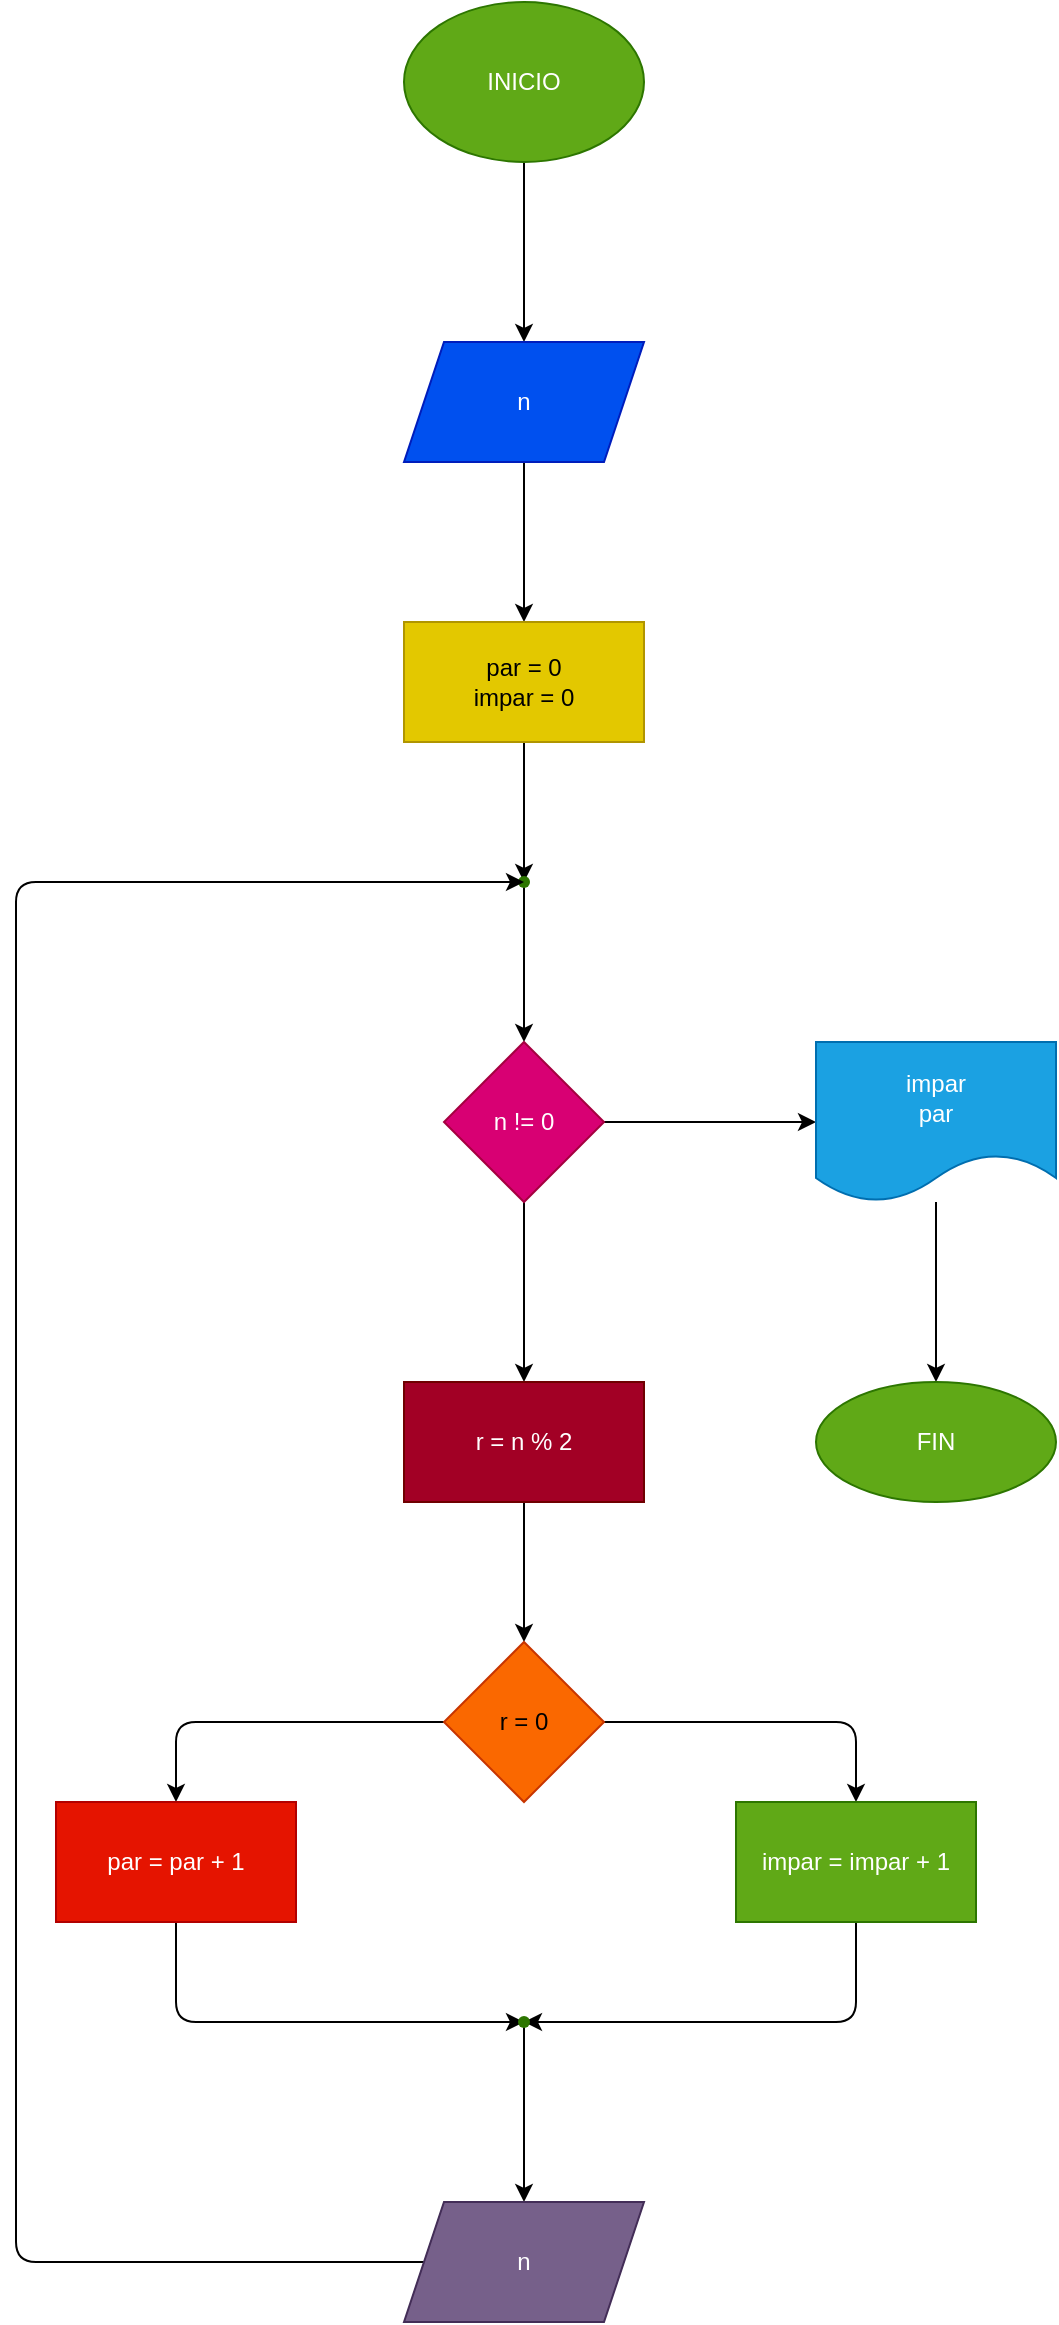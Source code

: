 <mxfile>
    <diagram id="raklYJTwHY-R-9GeyE1w" name="Página-1">
        <mxGraphModel dx="1118" dy="790" grid="1" gridSize="10" guides="1" tooltips="1" connect="1" arrows="1" fold="1" page="1" pageScale="1" pageWidth="827" pageHeight="1169" math="0" shadow="0">
            <root>
                <mxCell id="0"/>
                <mxCell id="1" parent="0"/>
                <mxCell id="4" value="" style="edgeStyle=none;html=1;" parent="1" source="2" target="3" edge="1">
                    <mxGeometry relative="1" as="geometry"/>
                </mxCell>
                <mxCell id="2" value="INICIO" style="ellipse;whiteSpace=wrap;html=1;fillColor=#60a917;fontColor=#ffffff;strokeColor=#2D7600;" parent="1" vertex="1">
                    <mxGeometry x="354" y="40" width="120" height="80" as="geometry"/>
                </mxCell>
                <mxCell id="6" value="" style="edgeStyle=none;html=1;" parent="1" source="3" target="5" edge="1">
                    <mxGeometry relative="1" as="geometry"/>
                </mxCell>
                <mxCell id="3" value="n" style="shape=parallelogram;perimeter=parallelogramPerimeter;whiteSpace=wrap;html=1;fixedSize=1;fillColor=#0050ef;strokeColor=#001DBC;fontColor=#ffffff;" parent="1" vertex="1">
                    <mxGeometry x="354" y="210" width="120" height="60" as="geometry"/>
                </mxCell>
                <mxCell id="8" value="" style="edgeStyle=none;html=1;" parent="1" source="5" target="7" edge="1">
                    <mxGeometry relative="1" as="geometry"/>
                </mxCell>
                <mxCell id="5" value="par = 0&lt;br&gt;impar = 0" style="whiteSpace=wrap;html=1;fillColor=#e3c800;fontColor=#000000;strokeColor=#B09500;" parent="1" vertex="1">
                    <mxGeometry x="354" y="350" width="120" height="60" as="geometry"/>
                </mxCell>
                <mxCell id="10" value="" style="edgeStyle=none;html=1;" parent="1" source="7" target="9" edge="1">
                    <mxGeometry relative="1" as="geometry"/>
                </mxCell>
                <mxCell id="7" value="" style="shape=waypoint;sketch=0;size=6;pointerEvents=1;points=[];fillColor=#60a917;resizable=0;rotatable=0;perimeter=centerPerimeter;snapToPoint=1;strokeColor=#2D7600;fontColor=#ffffff;" parent="1" vertex="1">
                    <mxGeometry x="394" y="460" width="40" height="40" as="geometry"/>
                </mxCell>
                <mxCell id="12" value="" style="edgeStyle=none;html=1;" parent="1" source="9" target="11" edge="1">
                    <mxGeometry relative="1" as="geometry"/>
                </mxCell>
                <mxCell id="29" value="" style="edgeStyle=none;html=1;" parent="1" source="9" target="28" edge="1">
                    <mxGeometry relative="1" as="geometry"/>
                </mxCell>
                <mxCell id="9" value="n != 0" style="rhombus;whiteSpace=wrap;html=1;fillColor=#d80073;strokeColor=#A50040;fontColor=#ffffff;sketch=0;" parent="1" vertex="1">
                    <mxGeometry x="374" y="560" width="80" height="80" as="geometry"/>
                </mxCell>
                <mxCell id="14" value="" style="edgeStyle=none;html=1;" parent="1" source="11" target="13" edge="1">
                    <mxGeometry relative="1" as="geometry"/>
                </mxCell>
                <mxCell id="11" value="r = n % 2" style="whiteSpace=wrap;html=1;fillColor=#a20025;strokeColor=#6F0000;fontColor=#ffffff;sketch=0;" parent="1" vertex="1">
                    <mxGeometry x="354" y="730" width="120" height="60" as="geometry"/>
                </mxCell>
                <mxCell id="16" value="" style="edgeStyle=none;html=1;" parent="1" source="13" target="15" edge="1">
                    <mxGeometry relative="1" as="geometry">
                        <Array as="points">
                            <mxPoint x="580" y="900"/>
                        </Array>
                    </mxGeometry>
                </mxCell>
                <mxCell id="18" value="" style="edgeStyle=none;html=1;" parent="1" source="13" target="17" edge="1">
                    <mxGeometry relative="1" as="geometry">
                        <Array as="points">
                            <mxPoint x="240" y="900"/>
                        </Array>
                    </mxGeometry>
                </mxCell>
                <mxCell id="13" value="r = 0" style="rhombus;whiteSpace=wrap;html=1;fillColor=#fa6800;strokeColor=#C73500;fontColor=#000000;sketch=0;" parent="1" vertex="1">
                    <mxGeometry x="374" y="860" width="80" height="80" as="geometry"/>
                </mxCell>
                <mxCell id="20" value="" style="edgeStyle=none;html=1;" parent="1" source="15" target="19" edge="1">
                    <mxGeometry relative="1" as="geometry">
                        <Array as="points">
                            <mxPoint x="580" y="1050"/>
                        </Array>
                    </mxGeometry>
                </mxCell>
                <mxCell id="15" value="impar = impar + 1" style="whiteSpace=wrap;html=1;fillColor=#60a917;strokeColor=#2D7600;fontColor=#ffffff;sketch=0;" parent="1" vertex="1">
                    <mxGeometry x="520" y="940" width="120" height="60" as="geometry"/>
                </mxCell>
                <mxCell id="21" value="" style="edgeStyle=none;html=1;" parent="1" source="17" target="19" edge="1">
                    <mxGeometry relative="1" as="geometry">
                        <Array as="points">
                            <mxPoint x="240" y="1050"/>
                        </Array>
                    </mxGeometry>
                </mxCell>
                <mxCell id="17" value="par = par + 1" style="whiteSpace=wrap;html=1;fillColor=#e51400;strokeColor=#B20000;fontColor=#ffffff;sketch=0;" parent="1" vertex="1">
                    <mxGeometry x="180" y="940" width="120" height="60" as="geometry"/>
                </mxCell>
                <mxCell id="25" value="" style="edgeStyle=none;html=1;" parent="1" source="19" target="24" edge="1">
                    <mxGeometry relative="1" as="geometry"/>
                </mxCell>
                <mxCell id="19" value="" style="shape=waypoint;sketch=0;size=6;pointerEvents=1;points=[];fillColor=#60a917;resizable=0;rotatable=0;perimeter=centerPerimeter;snapToPoint=1;strokeColor=#2D7600;fontColor=#ffffff;" parent="1" vertex="1">
                    <mxGeometry x="394" y="1030" width="40" height="40" as="geometry"/>
                </mxCell>
                <mxCell id="27" value="" style="edgeStyle=none;html=1;entryX=0.55;entryY=0.625;entryDx=0;entryDy=0;entryPerimeter=0;" parent="1" source="24" target="7" edge="1">
                    <mxGeometry relative="1" as="geometry">
                        <mxPoint x="200" y="480" as="targetPoint"/>
                        <Array as="points">
                            <mxPoint x="160" y="1170"/>
                            <mxPoint x="160" y="480"/>
                        </Array>
                    </mxGeometry>
                </mxCell>
                <mxCell id="24" value="n" style="shape=parallelogram;perimeter=parallelogramPerimeter;whiteSpace=wrap;html=1;fixedSize=1;fillColor=#76608a;strokeColor=#432D57;fontColor=#ffffff;sketch=0;" parent="1" vertex="1">
                    <mxGeometry x="354" y="1140" width="120" height="60" as="geometry"/>
                </mxCell>
                <mxCell id="31" value="" style="edgeStyle=none;html=1;" parent="1" source="28" target="30" edge="1">
                    <mxGeometry relative="1" as="geometry"/>
                </mxCell>
                <mxCell id="28" value="impar&lt;br&gt;par" style="shape=document;whiteSpace=wrap;html=1;boundedLbl=1;fillColor=#1ba1e2;strokeColor=#006EAF;fontColor=#ffffff;sketch=0;" parent="1" vertex="1">
                    <mxGeometry x="560" y="560" width="120" height="80" as="geometry"/>
                </mxCell>
                <mxCell id="30" value="FIN" style="ellipse;whiteSpace=wrap;html=1;fillColor=#60a917;strokeColor=#2D7600;fontColor=#ffffff;sketch=0;" parent="1" vertex="1">
                    <mxGeometry x="560" y="730" width="120" height="60" as="geometry"/>
                </mxCell>
            </root>
        </mxGraphModel>
    </diagram>
</mxfile>